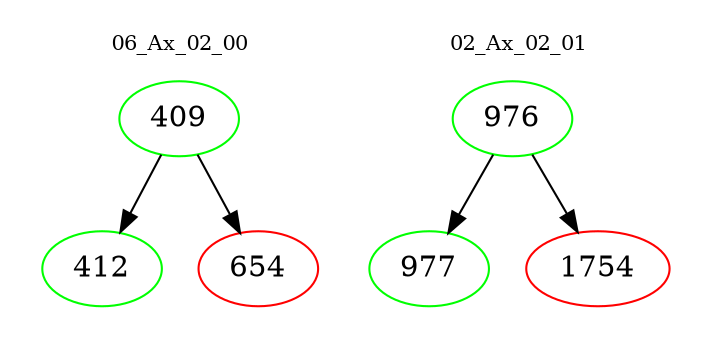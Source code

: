 digraph{
subgraph cluster_0 {
color = white
label = "06_Ax_02_00";
fontsize=10;
T0_409 [label="409", color="green"]
T0_409 -> T0_412 [color="black"]
T0_412 [label="412", color="green"]
T0_409 -> T0_654 [color="black"]
T0_654 [label="654", color="red"]
}
subgraph cluster_1 {
color = white
label = "02_Ax_02_01";
fontsize=10;
T1_976 [label="976", color="green"]
T1_976 -> T1_977 [color="black"]
T1_977 [label="977", color="green"]
T1_976 -> T1_1754 [color="black"]
T1_1754 [label="1754", color="red"]
}
}
